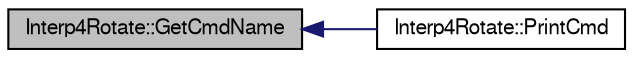 digraph "Interp4Rotate::GetCmdName"
{
  edge [fontname="FreeSans",fontsize="10",labelfontname="FreeSans",labelfontsize="10"];
  node [fontname="FreeSans",fontsize="10",shape=record];
  rankdir="LR";
  Node1 [label="Interp4Rotate::GetCmdName",height=0.2,width=0.4,color="black", fillcolor="grey75", style="filled", fontcolor="black"];
  Node1 -> Node2 [dir="back",color="midnightblue",fontsize="10",style="solid",fontname="FreeSans"];
  Node2 [label="Interp4Rotate::PrintCmd",height=0.2,width=0.4,color="black", fillcolor="white", style="filled",URL="$class_interp4_rotate.html#acb88685d98e105b1ad795302157e29e7",tooltip="wyswietla nazwe polecenia i wartosci jego parametrow przykladowo dla polecenia Fly zostanie wyswietlo..."];
}
